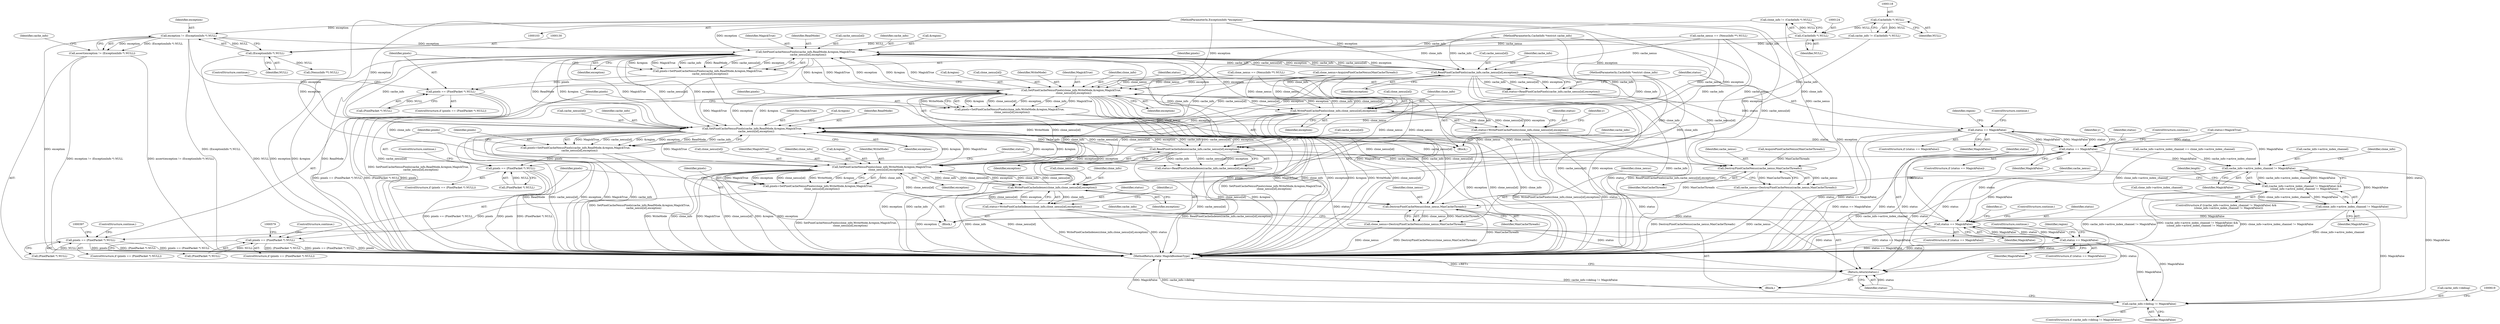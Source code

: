 digraph "0_ImageMagick_a54fe0e8600eaf3dc6fe717d3c0398001507f723@pointer" {
"1000127" [label="(Call,exception != (ExceptionInfo *) NULL)"];
"1000106" [label="(MethodParameterIn,ExceptionInfo *exception)"];
"1000129" [label="(Call,(ExceptionInfo *) NULL)"];
"1000123" [label="(Call,(CacheInfo *) NULL)"];
"1000117" [label="(Call,(CacheInfo *) NULL)"];
"1000126" [label="(Call,assert(exception != (ExceptionInfo *) NULL))"];
"1000340" [label="(Call,SetPixelCacheNexusPixels(cache_info,ReadMode,&region,MagickTrue,\n      cache_nexus[id],exception))"];
"1000338" [label="(Call,pixels=SetPixelCacheNexusPixels(cache_info,ReadMode,&region,MagickTrue,\n      cache_nexus[id],exception))"];
"1000351" [label="(Call,pixels == (PixelPacket *) NULL)"];
"1000359" [label="(Call,ReadPixelCachePixels(cache_info,cache_nexus[id],exception))"];
"1000357" [label="(Call,status=ReadPixelCachePixels(cache_info,cache_nexus[id],exception))"];
"1000366" [label="(Call,status == MagickFalse)"];
"1000303" [label="(Call,status == MagickFalse)"];
"1000436" [label="(Call,cache_info->active_index_channel != MagickFalse)"];
"1000435" [label="(Call,(cache_info->active_index_channel != MagickFalse) &&\n      (clone_info->active_index_channel != MagickFalse))"];
"1000441" [label="(Call,clone_info->active_index_channel != MagickFalse)"];
"1000485" [label="(Call,status == MagickFalse)"];
"1000548" [label="(Call,status == MagickFalse)"];
"1000611" [label="(Call,cache_info->debug != MagickFalse)"];
"1000645" [label="(Return,return(status);)"];
"1000379" [label="(Call,SetPixelCacheNexusPixels(clone_info,WriteMode,&region,MagickTrue,\n      clone_nexus[id],exception))"];
"1000377" [label="(Call,pixels=SetPixelCacheNexusPixels(clone_info,WriteMode,&region,MagickTrue,\n      clone_nexus[id],exception))"];
"1000390" [label="(Call,pixels == (PixelPacket *) NULL)"];
"1000428" [label="(Call,WritePixelCachePixels(clone_info,clone_nexus[id],exception))"];
"1000426" [label="(Call,status=WritePixelCachePixels(clone_info,clone_nexus[id],exception))"];
"1000522" [label="(Call,SetPixelCacheNexusPixels(cache_info,ReadMode,&region,MagickTrue,\n          cache_nexus[id],exception))"];
"1000520" [label="(Call,pixels=SetPixelCacheNexusPixels(cache_info,ReadMode,&region,MagickTrue,\n          cache_nexus[id],exception))"];
"1000533" [label="(Call,pixels == (PixelPacket *) NULL)"];
"1000541" [label="(Call,ReadPixelCacheIndexes(cache_info,cache_nexus[id],exception))"];
"1000539" [label="(Call,status=ReadPixelCacheIndexes(cache_info,cache_nexus[id],exception))"];
"1000561" [label="(Call,SetPixelCacheNexusPixels(clone_info,WriteMode,&region,MagickTrue,\n          clone_nexus[id],exception))"];
"1000559" [label="(Call,pixels=SetPixelCacheNexusPixels(clone_info,WriteMode,&region,MagickTrue,\n          clone_nexus[id],exception))"];
"1000572" [label="(Call,pixels == (PixelPacket *) NULL)"];
"1000594" [label="(Call,WritePixelCacheIndexes(clone_info,clone_nexus[id],exception))"];
"1000592" [label="(Call,status=WritePixelCacheIndexes(clone_info,clone_nexus[id],exception))"];
"1000607" [label="(Call,DestroyPixelCacheNexus(clone_nexus,MaxCacheThreads))"];
"1000605" [label="(Call,clone_nexus=DestroyPixelCacheNexus(clone_nexus,MaxCacheThreads))"];
"1000602" [label="(Call,DestroyPixelCacheNexus(cache_nexus,MaxCacheThreads))"];
"1000600" [label="(Call,cache_nexus=DestroyPixelCacheNexus(cache_nexus,MaxCacheThreads))"];
"1000491" [label="(Identifier,y)"];
"1000350" [label="(ControlStructure,if (pixels == (PixelPacket *) NULL))"];
"1000295" [label="(Block,)"];
"1000305" [label="(Identifier,MagickFalse)"];
"1000441" [label="(Call,clone_info->active_index_channel != MagickFalse)"];
"1000577" [label="(ControlStructure,continue;)"];
"1000119" [label="(Identifier,NULL)"];
"1000603" [label="(Identifier,cache_nexus)"];
"1000613" [label="(Identifier,cache_info)"];
"1000254" [label="(Call,clone_nexus == (NexusInfo **) NULL)"];
"1000542" [label="(Identifier,cache_info)"];
"1000368" [label="(Identifier,MagickFalse)"];
"1000427" [label="(Identifier,status)"];
"1000532" [label="(ControlStructure,if (pixels == (PixelPacket *) NULL))"];
"1000107" [label="(Block,)"];
"1000527" [label="(Identifier,MagickTrue)"];
"1000382" [label="(Call,&region)"];
"1000372" [label="(Identifier,region)"];
"1000571" [label="(ControlStructure,if (pixels == (PixelPacket *) NULL))"];
"1000612" [label="(Call,cache_info->debug)"];
"1000538" [label="(ControlStructure,continue;)"];
"1000567" [label="(Call,clone_nexus[id])"];
"1000361" [label="(Call,cache_nexus[id])"];
"1000279" [label="(Call,status=MagickTrue)"];
"1000392" [label="(Call,(PixelPacket *) NULL)"];
"1000357" [label="(Call,status=ReadPixelCachePixels(cache_info,cache_nexus[id],exception))"];
"1000531" [label="(Identifier,exception)"];
"1000127" [label="(Call,exception != (ExceptionInfo *) NULL)"];
"1000294" [label="(Identifier,y)"];
"1000343" [label="(Call,&region)"];
"1000351" [label="(Call,pixels == (PixelPacket *) NULL)"];
"1000604" [label="(Identifier,MaxCacheThreads)"];
"1000611" [label="(Call,cache_info->debug != MagickFalse)"];
"1000525" [label="(Call,&region)"];
"1000543" [label="(Call,cache_nexus[id])"];
"1000442" [label="(Call,clone_info->active_index_channel)"];
"1000570" [label="(Identifier,exception)"];
"1000548" [label="(Call,status == MagickFalse)"];
"1000181" [label="(Call,cache_info->active_index_channel == clone_info->active_index_channel)"];
"1000379" [label="(Call,SetPixelCacheNexusPixels(clone_info,WriteMode,&region,MagickTrue,\n      clone_nexus[id],exception))"];
"1000646" [label="(Identifier,status)"];
"1000534" [label="(Identifier,pixels)"];
"1000128" [label="(Identifier,exception)"];
"1000364" [label="(Identifier,exception)"];
"1000522" [label="(Call,SetPixelCacheNexusPixels(cache_info,ReadMode,&region,MagickTrue,\n          cache_nexus[id],exception))"];
"1000360" [label="(Identifier,cache_info)"];
"1000309" [label="(Identifier,y)"];
"1000345" [label="(Identifier,MagickTrue)"];
"1000488" [label="(ControlStructure,continue;)"];
"1000559" [label="(Call,pixels=SetPixelCacheNexusPixels(clone_info,WriteMode,&region,MagickTrue,\n          clone_nexus[id],exception))"];
"1000524" [label="(Identifier,ReadMode)"];
"1000521" [label="(Identifier,pixels)"];
"1000121" [label="(Call,clone_info != (CacheInfo *) NULL)"];
"1000131" [label="(Identifier,NULL)"];
"1000430" [label="(Call,clone_nexus[id])"];
"1000566" [label="(Identifier,MagickTrue)"];
"1000391" [label="(Identifier,pixels)"];
"1000352" [label="(Identifier,pixels)"];
"1000135" [label="(Identifier,cache_info)"];
"1000560" [label="(Identifier,pixels)"];
"1000340" [label="(Call,SetPixelCacheNexusPixels(cache_info,ReadMode,&region,MagickTrue,\n      cache_nexus[id],exception))"];
"1000390" [label="(Call,pixels == (PixelPacket *) NULL)"];
"1000385" [label="(Call,clone_nexus[id])"];
"1000572" [label="(Call,pixels == (PixelPacket *) NULL)"];
"1000609" [label="(Identifier,MaxCacheThreads)"];
"1000304" [label="(Identifier,status)"];
"1000533" [label="(Call,pixels == (PixelPacket *) NULL)"];
"1000647" [label="(MethodReturn,static MagickBooleanType)"];
"1000104" [label="(MethodParameterIn,CacheInfo *restrict clone_info)"];
"1000434" [label="(ControlStructure,if ((cache_info->active_index_channel != MagickFalse) &&\n      (clone_info->active_index_channel != MagickFalse)))"];
"1000539" [label="(Call,status=ReadPixelCacheIndexes(cache_info,cache_nexus[id],exception))"];
"1000126" [label="(Call,assert(exception != (ExceptionInfo *) NULL))"];
"1000550" [label="(Identifier,MagickFalse)"];
"1000546" [label="(Identifier,exception)"];
"1000106" [label="(MethodParameterIn,ExceptionInfo *exception)"];
"1000381" [label="(Identifier,WriteMode)"];
"1000547" [label="(ControlStructure,if (status == MagickFalse))"];
"1000389" [label="(ControlStructure,if (pixels == (PixelPacket *) NULL))"];
"1000365" [label="(ControlStructure,if (status == MagickFalse))"];
"1000540" [label="(Identifier,status)"];
"1000574" [label="(Call,(PixelPacket *) NULL)"];
"1000541" [label="(Call,ReadPixelCacheIndexes(cache_info,cache_nexus[id],exception))"];
"1000384" [label="(Identifier,MagickTrue)"];
"1000303" [label="(Call,status == MagickFalse)"];
"1000251" [label="(Call,(NexusInfo **) NULL)"];
"1000599" [label="(Identifier,exception)"];
"1000342" [label="(Identifier,ReadMode)"];
"1000610" [label="(ControlStructure,if (cache_info->debug != MagickFalse))"];
"1000426" [label="(Call,status=WritePixelCachePixels(clone_info,clone_nexus[id],exception))"];
"1000562" [label="(Identifier,clone_info)"];
"1000380" [label="(Identifier,clone_info)"];
"1000607" [label="(Call,DestroyPixelCacheNexus(clone_nexus,MaxCacheThreads))"];
"1000484" [label="(ControlStructure,if (status == MagickFalse))"];
"1000476" [label="(Identifier,y)"];
"1000377" [label="(Call,pixels=SetPixelCacheNexusPixels(clone_info,WriteMode,&region,MagickTrue,\n      clone_nexus[id],exception))"];
"1000346" [label="(Call,cache_nexus[id])"];
"1000551" [label="(ControlStructure,continue;)"];
"1000378" [label="(Identifier,pixels)"];
"1000615" [label="(Identifier,MagickFalse)"];
"1000554" [label="(Identifier,region)"];
"1000245" [label="(Call,AcquirePixelCacheNexus(MaxCacheThreads))"];
"1000564" [label="(Call,&region)"];
"1000602" [label="(Call,DestroyPixelCacheNexus(cache_nexus,MaxCacheThreads))"];
"1000125" [label="(Identifier,NULL)"];
"1000436" [label="(Call,cache_info->active_index_channel != MagickFalse)"];
"1000433" [label="(Identifier,exception)"];
"1000349" [label="(Identifier,exception)"];
"1000594" [label="(Call,WritePixelCacheIndexes(clone_info,clone_nexus[id],exception))"];
"1000645" [label="(Return,return(status);)"];
"1000339" [label="(Identifier,pixels)"];
"1000573" [label="(Identifier,pixels)"];
"1000600" [label="(Call,cache_nexus=DestroyPixelCacheNexus(cache_nexus,MaxCacheThreads))"];
"1000520" [label="(Call,pixels=SetPixelCacheNexusPixels(cache_info,ReadMode,&region,MagickTrue,\n          cache_nexus[id],exception))"];
"1000123" [label="(Call,(CacheInfo *) NULL)"];
"1000445" [label="(Identifier,MagickFalse)"];
"1000338" [label="(Call,pixels=SetPixelCacheNexusPixels(cache_info,ReadMode,&region,MagickTrue,\n      cache_nexus[id],exception))"];
"1000341" [label="(Identifier,cache_info)"];
"1000356" [label="(ControlStructure,continue;)"];
"1000395" [label="(ControlStructure,continue;)"];
"1000605" [label="(Call,clone_nexus=DestroyPixelCacheNexus(clone_nexus,MaxCacheThreads))"];
"1000528" [label="(Call,cache_nexus[id])"];
"1000117" [label="(Call,(CacheInfo *) NULL)"];
"1000601" [label="(Identifier,cache_nexus)"];
"1000249" [label="(Call,cache_nexus == (NexusInfo **) NULL)"];
"1000105" [label="(MethodParameterIn,CacheInfo *restrict cache_info)"];
"1000437" [label="(Call,cache_info->active_index_channel)"];
"1000353" [label="(Call,(PixelPacket *) NULL)"];
"1000367" [label="(Identifier,status)"];
"1000486" [label="(Identifier,status)"];
"1000549" [label="(Identifier,status)"];
"1000523" [label="(Identifier,cache_info)"];
"1000487" [label="(Identifier,MagickFalse)"];
"1000606" [label="(Identifier,clone_nexus)"];
"1000596" [label="(Call,clone_nexus[id])"];
"1000595" [label="(Identifier,clone_info)"];
"1000428" [label="(Call,WritePixelCachePixels(clone_info,clone_nexus[id],exception))"];
"1000440" [label="(Identifier,MagickFalse)"];
"1000243" [label="(Call,clone_nexus=AcquirePixelCacheNexus(MaxCacheThreads))"];
"1000477" [label="(Block,)"];
"1000608" [label="(Identifier,clone_nexus)"];
"1000485" [label="(Call,status == MagickFalse)"];
"1000448" [label="(Identifier,length)"];
"1000369" [label="(ControlStructure,continue;)"];
"1000535" [label="(Call,(PixelPacket *) NULL)"];
"1000592" [label="(Call,status=WritePixelCacheIndexes(clone_info,clone_nexus[id],exception))"];
"1000302" [label="(ControlStructure,if (status == MagickFalse))"];
"1000561" [label="(Call,SetPixelCacheNexusPixels(clone_info,WriteMode,&region,MagickTrue,\n          clone_nexus[id],exception))"];
"1000435" [label="(Call,(cache_info->active_index_channel != MagickFalse) &&\n      (clone_info->active_index_channel != MagickFalse))"];
"1000593" [label="(Identifier,status)"];
"1000388" [label="(Identifier,exception)"];
"1000429" [label="(Identifier,clone_info)"];
"1000563" [label="(Identifier,WriteMode)"];
"1000115" [label="(Call,cache_info != (CacheInfo *) NULL)"];
"1000129" [label="(Call,(ExceptionInfo *) NULL)"];
"1000306" [label="(ControlStructure,continue;)"];
"1000443" [label="(Identifier,clone_info)"];
"1000358" [label="(Identifier,status)"];
"1000359" [label="(Call,ReadPixelCachePixels(cache_info,cache_nexus[id],exception))"];
"1000366" [label="(Call,status == MagickFalse)"];
"1000127" -> "1000126"  [label="AST: "];
"1000127" -> "1000129"  [label="CFG: "];
"1000128" -> "1000127"  [label="AST: "];
"1000129" -> "1000127"  [label="AST: "];
"1000126" -> "1000127"  [label="CFG: "];
"1000127" -> "1000647"  [label="DDG: (ExceptionInfo *) NULL"];
"1000127" -> "1000647"  [label="DDG: exception"];
"1000127" -> "1000126"  [label="DDG: exception"];
"1000127" -> "1000126"  [label="DDG: (ExceptionInfo *) NULL"];
"1000106" -> "1000127"  [label="DDG: exception"];
"1000129" -> "1000127"  [label="DDG: NULL"];
"1000127" -> "1000340"  [label="DDG: exception"];
"1000127" -> "1000522"  [label="DDG: exception"];
"1000106" -> "1000103"  [label="AST: "];
"1000106" -> "1000647"  [label="DDG: exception"];
"1000106" -> "1000340"  [label="DDG: exception"];
"1000106" -> "1000359"  [label="DDG: exception"];
"1000106" -> "1000379"  [label="DDG: exception"];
"1000106" -> "1000428"  [label="DDG: exception"];
"1000106" -> "1000522"  [label="DDG: exception"];
"1000106" -> "1000541"  [label="DDG: exception"];
"1000106" -> "1000561"  [label="DDG: exception"];
"1000106" -> "1000594"  [label="DDG: exception"];
"1000129" -> "1000131"  [label="CFG: "];
"1000130" -> "1000129"  [label="AST: "];
"1000131" -> "1000129"  [label="AST: "];
"1000129" -> "1000647"  [label="DDG: NULL"];
"1000123" -> "1000129"  [label="DDG: NULL"];
"1000129" -> "1000251"  [label="DDG: NULL"];
"1000123" -> "1000121"  [label="AST: "];
"1000123" -> "1000125"  [label="CFG: "];
"1000124" -> "1000123"  [label="AST: "];
"1000125" -> "1000123"  [label="AST: "];
"1000121" -> "1000123"  [label="CFG: "];
"1000123" -> "1000121"  [label="DDG: NULL"];
"1000117" -> "1000123"  [label="DDG: NULL"];
"1000117" -> "1000115"  [label="AST: "];
"1000117" -> "1000119"  [label="CFG: "];
"1000118" -> "1000117"  [label="AST: "];
"1000119" -> "1000117"  [label="AST: "];
"1000115" -> "1000117"  [label="CFG: "];
"1000117" -> "1000115"  [label="DDG: NULL"];
"1000126" -> "1000107"  [label="AST: "];
"1000135" -> "1000126"  [label="CFG: "];
"1000126" -> "1000647"  [label="DDG: assert(exception != (ExceptionInfo *) NULL)"];
"1000126" -> "1000647"  [label="DDG: exception != (ExceptionInfo *) NULL"];
"1000340" -> "1000338"  [label="AST: "];
"1000340" -> "1000349"  [label="CFG: "];
"1000341" -> "1000340"  [label="AST: "];
"1000342" -> "1000340"  [label="AST: "];
"1000343" -> "1000340"  [label="AST: "];
"1000345" -> "1000340"  [label="AST: "];
"1000346" -> "1000340"  [label="AST: "];
"1000349" -> "1000340"  [label="AST: "];
"1000338" -> "1000340"  [label="CFG: "];
"1000340" -> "1000647"  [label="DDG: exception"];
"1000340" -> "1000647"  [label="DDG: &region"];
"1000340" -> "1000647"  [label="DDG: ReadMode"];
"1000340" -> "1000647"  [label="DDG: cache_nexus[id]"];
"1000340" -> "1000647"  [label="DDG: MagickTrue"];
"1000340" -> "1000647"  [label="DDG: cache_info"];
"1000340" -> "1000338"  [label="DDG: &region"];
"1000340" -> "1000338"  [label="DDG: MagickTrue"];
"1000340" -> "1000338"  [label="DDG: cache_info"];
"1000340" -> "1000338"  [label="DDG: ReadMode"];
"1000340" -> "1000338"  [label="DDG: cache_nexus[id]"];
"1000340" -> "1000338"  [label="DDG: exception"];
"1000359" -> "1000340"  [label="DDG: cache_info"];
"1000359" -> "1000340"  [label="DDG: cache_nexus[id]"];
"1000359" -> "1000340"  [label="DDG: exception"];
"1000115" -> "1000340"  [label="DDG: cache_info"];
"1000105" -> "1000340"  [label="DDG: cache_info"];
"1000379" -> "1000340"  [label="DDG: &region"];
"1000379" -> "1000340"  [label="DDG: MagickTrue"];
"1000379" -> "1000340"  [label="DDG: exception"];
"1000249" -> "1000340"  [label="DDG: cache_nexus"];
"1000428" -> "1000340"  [label="DDG: exception"];
"1000340" -> "1000359"  [label="DDG: cache_info"];
"1000340" -> "1000359"  [label="DDG: cache_nexus[id]"];
"1000340" -> "1000359"  [label="DDG: exception"];
"1000340" -> "1000379"  [label="DDG: &region"];
"1000340" -> "1000379"  [label="DDG: MagickTrue"];
"1000340" -> "1000522"  [label="DDG: cache_info"];
"1000340" -> "1000522"  [label="DDG: ReadMode"];
"1000340" -> "1000522"  [label="DDG: &region"];
"1000340" -> "1000522"  [label="DDG: MagickTrue"];
"1000340" -> "1000522"  [label="DDG: cache_nexus[id]"];
"1000340" -> "1000522"  [label="DDG: exception"];
"1000340" -> "1000602"  [label="DDG: cache_nexus[id]"];
"1000338" -> "1000295"  [label="AST: "];
"1000339" -> "1000338"  [label="AST: "];
"1000352" -> "1000338"  [label="CFG: "];
"1000338" -> "1000647"  [label="DDG: SetPixelCacheNexusPixels(cache_info,ReadMode,&region,MagickTrue,\n      cache_nexus[id],exception)"];
"1000338" -> "1000351"  [label="DDG: pixels"];
"1000351" -> "1000350"  [label="AST: "];
"1000351" -> "1000353"  [label="CFG: "];
"1000352" -> "1000351"  [label="AST: "];
"1000353" -> "1000351"  [label="AST: "];
"1000356" -> "1000351"  [label="CFG: "];
"1000358" -> "1000351"  [label="CFG: "];
"1000351" -> "1000647"  [label="DDG: pixels == (PixelPacket *) NULL"];
"1000351" -> "1000647"  [label="DDG: (PixelPacket *) NULL"];
"1000351" -> "1000647"  [label="DDG: pixels"];
"1000353" -> "1000351"  [label="DDG: NULL"];
"1000359" -> "1000357"  [label="AST: "];
"1000359" -> "1000364"  [label="CFG: "];
"1000360" -> "1000359"  [label="AST: "];
"1000361" -> "1000359"  [label="AST: "];
"1000364" -> "1000359"  [label="AST: "];
"1000357" -> "1000359"  [label="CFG: "];
"1000359" -> "1000647"  [label="DDG: cache_nexus[id]"];
"1000359" -> "1000647"  [label="DDG: exception"];
"1000359" -> "1000647"  [label="DDG: cache_info"];
"1000359" -> "1000357"  [label="DDG: cache_info"];
"1000359" -> "1000357"  [label="DDG: cache_nexus[id]"];
"1000359" -> "1000357"  [label="DDG: exception"];
"1000105" -> "1000359"  [label="DDG: cache_info"];
"1000249" -> "1000359"  [label="DDG: cache_nexus"];
"1000359" -> "1000379"  [label="DDG: exception"];
"1000359" -> "1000522"  [label="DDG: cache_info"];
"1000359" -> "1000522"  [label="DDG: cache_nexus[id]"];
"1000359" -> "1000522"  [label="DDG: exception"];
"1000359" -> "1000602"  [label="DDG: cache_nexus[id]"];
"1000357" -> "1000295"  [label="AST: "];
"1000358" -> "1000357"  [label="AST: "];
"1000367" -> "1000357"  [label="CFG: "];
"1000357" -> "1000647"  [label="DDG: ReadPixelCachePixels(cache_info,cache_nexus[id],exception)"];
"1000357" -> "1000366"  [label="DDG: status"];
"1000366" -> "1000365"  [label="AST: "];
"1000366" -> "1000368"  [label="CFG: "];
"1000367" -> "1000366"  [label="AST: "];
"1000368" -> "1000366"  [label="AST: "];
"1000369" -> "1000366"  [label="CFG: "];
"1000372" -> "1000366"  [label="CFG: "];
"1000366" -> "1000647"  [label="DDG: status"];
"1000366" -> "1000647"  [label="DDG: status == MagickFalse"];
"1000366" -> "1000303"  [label="DDG: status"];
"1000366" -> "1000303"  [label="DDG: MagickFalse"];
"1000303" -> "1000366"  [label="DDG: MagickFalse"];
"1000366" -> "1000436"  [label="DDG: MagickFalse"];
"1000366" -> "1000485"  [label="DDG: status"];
"1000366" -> "1000645"  [label="DDG: status"];
"1000303" -> "1000302"  [label="AST: "];
"1000303" -> "1000305"  [label="CFG: "];
"1000304" -> "1000303"  [label="AST: "];
"1000305" -> "1000303"  [label="AST: "];
"1000306" -> "1000303"  [label="CFG: "];
"1000309" -> "1000303"  [label="CFG: "];
"1000303" -> "1000647"  [label="DDG: status"];
"1000303" -> "1000647"  [label="DDG: status == MagickFalse"];
"1000426" -> "1000303"  [label="DDG: status"];
"1000279" -> "1000303"  [label="DDG: status"];
"1000303" -> "1000436"  [label="DDG: MagickFalse"];
"1000303" -> "1000485"  [label="DDG: status"];
"1000303" -> "1000645"  [label="DDG: status"];
"1000436" -> "1000435"  [label="AST: "];
"1000436" -> "1000440"  [label="CFG: "];
"1000437" -> "1000436"  [label="AST: "];
"1000440" -> "1000436"  [label="AST: "];
"1000443" -> "1000436"  [label="CFG: "];
"1000435" -> "1000436"  [label="CFG: "];
"1000436" -> "1000647"  [label="DDG: cache_info->active_index_channel"];
"1000436" -> "1000435"  [label="DDG: cache_info->active_index_channel"];
"1000436" -> "1000435"  [label="DDG: MagickFalse"];
"1000181" -> "1000436"  [label="DDG: cache_info->active_index_channel"];
"1000436" -> "1000441"  [label="DDG: MagickFalse"];
"1000436" -> "1000485"  [label="DDG: MagickFalse"];
"1000436" -> "1000611"  [label="DDG: MagickFalse"];
"1000435" -> "1000434"  [label="AST: "];
"1000435" -> "1000441"  [label="CFG: "];
"1000441" -> "1000435"  [label="AST: "];
"1000448" -> "1000435"  [label="CFG: "];
"1000601" -> "1000435"  [label="CFG: "];
"1000435" -> "1000647"  [label="DDG: cache_info->active_index_channel != MagickFalse"];
"1000435" -> "1000647"  [label="DDG: (cache_info->active_index_channel != MagickFalse) &&\n      (clone_info->active_index_channel != MagickFalse)"];
"1000435" -> "1000647"  [label="DDG: clone_info->active_index_channel != MagickFalse"];
"1000441" -> "1000435"  [label="DDG: clone_info->active_index_channel"];
"1000441" -> "1000435"  [label="DDG: MagickFalse"];
"1000441" -> "1000445"  [label="CFG: "];
"1000442" -> "1000441"  [label="AST: "];
"1000445" -> "1000441"  [label="AST: "];
"1000441" -> "1000647"  [label="DDG: clone_info->active_index_channel"];
"1000181" -> "1000441"  [label="DDG: clone_info->active_index_channel"];
"1000441" -> "1000485"  [label="DDG: MagickFalse"];
"1000441" -> "1000611"  [label="DDG: MagickFalse"];
"1000485" -> "1000484"  [label="AST: "];
"1000485" -> "1000487"  [label="CFG: "];
"1000486" -> "1000485"  [label="AST: "];
"1000487" -> "1000485"  [label="AST: "];
"1000488" -> "1000485"  [label="CFG: "];
"1000491" -> "1000485"  [label="CFG: "];
"1000485" -> "1000647"  [label="DDG: status"];
"1000485" -> "1000647"  [label="DDG: status == MagickFalse"];
"1000426" -> "1000485"  [label="DDG: status"];
"1000548" -> "1000485"  [label="DDG: status"];
"1000548" -> "1000485"  [label="DDG: MagickFalse"];
"1000592" -> "1000485"  [label="DDG: status"];
"1000279" -> "1000485"  [label="DDG: status"];
"1000485" -> "1000548"  [label="DDG: MagickFalse"];
"1000485" -> "1000611"  [label="DDG: MagickFalse"];
"1000485" -> "1000645"  [label="DDG: status"];
"1000548" -> "1000547"  [label="AST: "];
"1000548" -> "1000550"  [label="CFG: "];
"1000549" -> "1000548"  [label="AST: "];
"1000550" -> "1000548"  [label="AST: "];
"1000551" -> "1000548"  [label="CFG: "];
"1000554" -> "1000548"  [label="CFG: "];
"1000548" -> "1000647"  [label="DDG: status == MagickFalse"];
"1000548" -> "1000647"  [label="DDG: status"];
"1000539" -> "1000548"  [label="DDG: status"];
"1000548" -> "1000611"  [label="DDG: MagickFalse"];
"1000548" -> "1000645"  [label="DDG: status"];
"1000611" -> "1000610"  [label="AST: "];
"1000611" -> "1000615"  [label="CFG: "];
"1000612" -> "1000611"  [label="AST: "];
"1000615" -> "1000611"  [label="AST: "];
"1000619" -> "1000611"  [label="CFG: "];
"1000646" -> "1000611"  [label="CFG: "];
"1000611" -> "1000647"  [label="DDG: cache_info->debug != MagickFalse"];
"1000611" -> "1000647"  [label="DDG: MagickFalse"];
"1000611" -> "1000647"  [label="DDG: cache_info->debug"];
"1000645" -> "1000107"  [label="AST: "];
"1000645" -> "1000646"  [label="CFG: "];
"1000646" -> "1000645"  [label="AST: "];
"1000647" -> "1000645"  [label="CFG: "];
"1000645" -> "1000647"  [label="DDG: <RET>"];
"1000646" -> "1000645"  [label="DDG: status"];
"1000426" -> "1000645"  [label="DDG: status"];
"1000592" -> "1000645"  [label="DDG: status"];
"1000279" -> "1000645"  [label="DDG: status"];
"1000379" -> "1000377"  [label="AST: "];
"1000379" -> "1000388"  [label="CFG: "];
"1000380" -> "1000379"  [label="AST: "];
"1000381" -> "1000379"  [label="AST: "];
"1000382" -> "1000379"  [label="AST: "];
"1000384" -> "1000379"  [label="AST: "];
"1000385" -> "1000379"  [label="AST: "];
"1000388" -> "1000379"  [label="AST: "];
"1000377" -> "1000379"  [label="CFG: "];
"1000379" -> "1000647"  [label="DDG: MagickTrue"];
"1000379" -> "1000647"  [label="DDG: clone_info"];
"1000379" -> "1000647"  [label="DDG: exception"];
"1000379" -> "1000647"  [label="DDG: &region"];
"1000379" -> "1000647"  [label="DDG: WriteMode"];
"1000379" -> "1000647"  [label="DDG: clone_nexus[id]"];
"1000379" -> "1000377"  [label="DDG: &region"];
"1000379" -> "1000377"  [label="DDG: clone_nexus[id]"];
"1000379" -> "1000377"  [label="DDG: exception"];
"1000379" -> "1000377"  [label="DDG: clone_info"];
"1000379" -> "1000377"  [label="DDG: MagickTrue"];
"1000379" -> "1000377"  [label="DDG: WriteMode"];
"1000121" -> "1000379"  [label="DDG: clone_info"];
"1000428" -> "1000379"  [label="DDG: clone_info"];
"1000428" -> "1000379"  [label="DDG: clone_nexus[id]"];
"1000104" -> "1000379"  [label="DDG: clone_info"];
"1000254" -> "1000379"  [label="DDG: clone_nexus"];
"1000243" -> "1000379"  [label="DDG: clone_nexus"];
"1000379" -> "1000428"  [label="DDG: clone_info"];
"1000379" -> "1000428"  [label="DDG: clone_nexus[id]"];
"1000379" -> "1000428"  [label="DDG: exception"];
"1000379" -> "1000522"  [label="DDG: &region"];
"1000379" -> "1000522"  [label="DDG: MagickTrue"];
"1000379" -> "1000522"  [label="DDG: exception"];
"1000379" -> "1000561"  [label="DDG: clone_info"];
"1000379" -> "1000561"  [label="DDG: WriteMode"];
"1000379" -> "1000561"  [label="DDG: clone_nexus[id]"];
"1000379" -> "1000607"  [label="DDG: clone_nexus[id]"];
"1000377" -> "1000295"  [label="AST: "];
"1000378" -> "1000377"  [label="AST: "];
"1000391" -> "1000377"  [label="CFG: "];
"1000377" -> "1000647"  [label="DDG: SetPixelCacheNexusPixels(clone_info,WriteMode,&region,MagickTrue,\n      clone_nexus[id],exception)"];
"1000377" -> "1000390"  [label="DDG: pixels"];
"1000390" -> "1000389"  [label="AST: "];
"1000390" -> "1000392"  [label="CFG: "];
"1000391" -> "1000390"  [label="AST: "];
"1000392" -> "1000390"  [label="AST: "];
"1000395" -> "1000390"  [label="CFG: "];
"1000397" -> "1000390"  [label="CFG: "];
"1000390" -> "1000647"  [label="DDG: (PixelPacket *) NULL"];
"1000390" -> "1000647"  [label="DDG: pixels == (PixelPacket *) NULL"];
"1000390" -> "1000647"  [label="DDG: pixels"];
"1000392" -> "1000390"  [label="DDG: NULL"];
"1000428" -> "1000426"  [label="AST: "];
"1000428" -> "1000433"  [label="CFG: "];
"1000429" -> "1000428"  [label="AST: "];
"1000430" -> "1000428"  [label="AST: "];
"1000433" -> "1000428"  [label="AST: "];
"1000426" -> "1000428"  [label="CFG: "];
"1000428" -> "1000647"  [label="DDG: exception"];
"1000428" -> "1000647"  [label="DDG: clone_nexus[id]"];
"1000428" -> "1000647"  [label="DDG: clone_info"];
"1000428" -> "1000426"  [label="DDG: clone_info"];
"1000428" -> "1000426"  [label="DDG: clone_nexus[id]"];
"1000428" -> "1000426"  [label="DDG: exception"];
"1000104" -> "1000428"  [label="DDG: clone_info"];
"1000254" -> "1000428"  [label="DDG: clone_nexus"];
"1000243" -> "1000428"  [label="DDG: clone_nexus"];
"1000428" -> "1000522"  [label="DDG: exception"];
"1000428" -> "1000561"  [label="DDG: clone_info"];
"1000428" -> "1000561"  [label="DDG: clone_nexus[id]"];
"1000428" -> "1000607"  [label="DDG: clone_nexus[id]"];
"1000426" -> "1000295"  [label="AST: "];
"1000427" -> "1000426"  [label="AST: "];
"1000294" -> "1000426"  [label="CFG: "];
"1000426" -> "1000647"  [label="DDG: WritePixelCachePixels(clone_info,clone_nexus[id],exception)"];
"1000426" -> "1000647"  [label="DDG: status"];
"1000522" -> "1000520"  [label="AST: "];
"1000522" -> "1000531"  [label="CFG: "];
"1000523" -> "1000522"  [label="AST: "];
"1000524" -> "1000522"  [label="AST: "];
"1000525" -> "1000522"  [label="AST: "];
"1000527" -> "1000522"  [label="AST: "];
"1000528" -> "1000522"  [label="AST: "];
"1000531" -> "1000522"  [label="AST: "];
"1000520" -> "1000522"  [label="CFG: "];
"1000522" -> "1000647"  [label="DDG: &region"];
"1000522" -> "1000647"  [label="DDG: ReadMode"];
"1000522" -> "1000647"  [label="DDG: cache_nexus[id]"];
"1000522" -> "1000647"  [label="DDG: exception"];
"1000522" -> "1000647"  [label="DDG: MagickTrue"];
"1000522" -> "1000647"  [label="DDG: cache_info"];
"1000522" -> "1000520"  [label="DDG: MagickTrue"];
"1000522" -> "1000520"  [label="DDG: cache_nexus[id]"];
"1000522" -> "1000520"  [label="DDG: &region"];
"1000522" -> "1000520"  [label="DDG: exception"];
"1000522" -> "1000520"  [label="DDG: ReadMode"];
"1000522" -> "1000520"  [label="DDG: cache_info"];
"1000541" -> "1000522"  [label="DDG: cache_info"];
"1000541" -> "1000522"  [label="DDG: cache_nexus[id]"];
"1000541" -> "1000522"  [label="DDG: exception"];
"1000115" -> "1000522"  [label="DDG: cache_info"];
"1000105" -> "1000522"  [label="DDG: cache_info"];
"1000561" -> "1000522"  [label="DDG: &region"];
"1000561" -> "1000522"  [label="DDG: MagickTrue"];
"1000561" -> "1000522"  [label="DDG: exception"];
"1000249" -> "1000522"  [label="DDG: cache_nexus"];
"1000594" -> "1000522"  [label="DDG: exception"];
"1000522" -> "1000541"  [label="DDG: cache_info"];
"1000522" -> "1000541"  [label="DDG: cache_nexus[id]"];
"1000522" -> "1000541"  [label="DDG: exception"];
"1000522" -> "1000561"  [label="DDG: &region"];
"1000522" -> "1000561"  [label="DDG: MagickTrue"];
"1000522" -> "1000602"  [label="DDG: cache_nexus[id]"];
"1000520" -> "1000477"  [label="AST: "];
"1000521" -> "1000520"  [label="AST: "];
"1000534" -> "1000520"  [label="CFG: "];
"1000520" -> "1000647"  [label="DDG: SetPixelCacheNexusPixels(cache_info,ReadMode,&region,MagickTrue,\n          cache_nexus[id],exception)"];
"1000520" -> "1000533"  [label="DDG: pixels"];
"1000533" -> "1000532"  [label="AST: "];
"1000533" -> "1000535"  [label="CFG: "];
"1000534" -> "1000533"  [label="AST: "];
"1000535" -> "1000533"  [label="AST: "];
"1000538" -> "1000533"  [label="CFG: "];
"1000540" -> "1000533"  [label="CFG: "];
"1000533" -> "1000647"  [label="DDG: pixels == (PixelPacket *) NULL"];
"1000533" -> "1000647"  [label="DDG: pixels"];
"1000533" -> "1000647"  [label="DDG: (PixelPacket *) NULL"];
"1000535" -> "1000533"  [label="DDG: NULL"];
"1000541" -> "1000539"  [label="AST: "];
"1000541" -> "1000546"  [label="CFG: "];
"1000542" -> "1000541"  [label="AST: "];
"1000543" -> "1000541"  [label="AST: "];
"1000546" -> "1000541"  [label="AST: "];
"1000539" -> "1000541"  [label="CFG: "];
"1000541" -> "1000647"  [label="DDG: exception"];
"1000541" -> "1000647"  [label="DDG: cache_info"];
"1000541" -> "1000647"  [label="DDG: cache_nexus[id]"];
"1000541" -> "1000539"  [label="DDG: cache_info"];
"1000541" -> "1000539"  [label="DDG: cache_nexus[id]"];
"1000541" -> "1000539"  [label="DDG: exception"];
"1000105" -> "1000541"  [label="DDG: cache_info"];
"1000249" -> "1000541"  [label="DDG: cache_nexus"];
"1000541" -> "1000561"  [label="DDG: exception"];
"1000541" -> "1000602"  [label="DDG: cache_nexus[id]"];
"1000539" -> "1000477"  [label="AST: "];
"1000540" -> "1000539"  [label="AST: "];
"1000549" -> "1000539"  [label="CFG: "];
"1000539" -> "1000647"  [label="DDG: ReadPixelCacheIndexes(cache_info,cache_nexus[id],exception)"];
"1000561" -> "1000559"  [label="AST: "];
"1000561" -> "1000570"  [label="CFG: "];
"1000562" -> "1000561"  [label="AST: "];
"1000563" -> "1000561"  [label="AST: "];
"1000564" -> "1000561"  [label="AST: "];
"1000566" -> "1000561"  [label="AST: "];
"1000567" -> "1000561"  [label="AST: "];
"1000570" -> "1000561"  [label="AST: "];
"1000559" -> "1000561"  [label="CFG: "];
"1000561" -> "1000647"  [label="DDG: WriteMode"];
"1000561" -> "1000647"  [label="DDG: clone_info"];
"1000561" -> "1000647"  [label="DDG: MagickTrue"];
"1000561" -> "1000647"  [label="DDG: clone_nexus[id]"];
"1000561" -> "1000647"  [label="DDG: &region"];
"1000561" -> "1000647"  [label="DDG: exception"];
"1000561" -> "1000559"  [label="DDG: clone_info"];
"1000561" -> "1000559"  [label="DDG: MagickTrue"];
"1000561" -> "1000559"  [label="DDG: exception"];
"1000561" -> "1000559"  [label="DDG: clone_nexus[id]"];
"1000561" -> "1000559"  [label="DDG: WriteMode"];
"1000561" -> "1000559"  [label="DDG: &region"];
"1000121" -> "1000561"  [label="DDG: clone_info"];
"1000594" -> "1000561"  [label="DDG: clone_info"];
"1000594" -> "1000561"  [label="DDG: clone_nexus[id]"];
"1000104" -> "1000561"  [label="DDG: clone_info"];
"1000254" -> "1000561"  [label="DDG: clone_nexus"];
"1000243" -> "1000561"  [label="DDG: clone_nexus"];
"1000561" -> "1000594"  [label="DDG: clone_info"];
"1000561" -> "1000594"  [label="DDG: clone_nexus[id]"];
"1000561" -> "1000594"  [label="DDG: exception"];
"1000561" -> "1000607"  [label="DDG: clone_nexus[id]"];
"1000559" -> "1000477"  [label="AST: "];
"1000560" -> "1000559"  [label="AST: "];
"1000573" -> "1000559"  [label="CFG: "];
"1000559" -> "1000647"  [label="DDG: SetPixelCacheNexusPixels(clone_info,WriteMode,&region,MagickTrue,\n          clone_nexus[id],exception)"];
"1000559" -> "1000572"  [label="DDG: pixels"];
"1000572" -> "1000571"  [label="AST: "];
"1000572" -> "1000574"  [label="CFG: "];
"1000573" -> "1000572"  [label="AST: "];
"1000574" -> "1000572"  [label="AST: "];
"1000577" -> "1000572"  [label="CFG: "];
"1000579" -> "1000572"  [label="CFG: "];
"1000572" -> "1000647"  [label="DDG: (PixelPacket *) NULL"];
"1000572" -> "1000647"  [label="DDG: pixels == (PixelPacket *) NULL"];
"1000572" -> "1000647"  [label="DDG: pixels"];
"1000574" -> "1000572"  [label="DDG: NULL"];
"1000594" -> "1000592"  [label="AST: "];
"1000594" -> "1000599"  [label="CFG: "];
"1000595" -> "1000594"  [label="AST: "];
"1000596" -> "1000594"  [label="AST: "];
"1000599" -> "1000594"  [label="AST: "];
"1000592" -> "1000594"  [label="CFG: "];
"1000594" -> "1000647"  [label="DDG: exception"];
"1000594" -> "1000647"  [label="DDG: clone_info"];
"1000594" -> "1000647"  [label="DDG: clone_nexus[id]"];
"1000594" -> "1000592"  [label="DDG: clone_info"];
"1000594" -> "1000592"  [label="DDG: clone_nexus[id]"];
"1000594" -> "1000592"  [label="DDG: exception"];
"1000104" -> "1000594"  [label="DDG: clone_info"];
"1000254" -> "1000594"  [label="DDG: clone_nexus"];
"1000243" -> "1000594"  [label="DDG: clone_nexus"];
"1000594" -> "1000607"  [label="DDG: clone_nexus[id]"];
"1000592" -> "1000477"  [label="AST: "];
"1000593" -> "1000592"  [label="AST: "];
"1000476" -> "1000592"  [label="CFG: "];
"1000592" -> "1000647"  [label="DDG: WritePixelCacheIndexes(clone_info,clone_nexus[id],exception)"];
"1000592" -> "1000647"  [label="DDG: status"];
"1000607" -> "1000605"  [label="AST: "];
"1000607" -> "1000609"  [label="CFG: "];
"1000608" -> "1000607"  [label="AST: "];
"1000609" -> "1000607"  [label="AST: "];
"1000605" -> "1000607"  [label="CFG: "];
"1000607" -> "1000647"  [label="DDG: MaxCacheThreads"];
"1000607" -> "1000605"  [label="DDG: clone_nexus"];
"1000607" -> "1000605"  [label="DDG: MaxCacheThreads"];
"1000254" -> "1000607"  [label="DDG: clone_nexus"];
"1000243" -> "1000607"  [label="DDG: clone_nexus"];
"1000602" -> "1000607"  [label="DDG: MaxCacheThreads"];
"1000605" -> "1000107"  [label="AST: "];
"1000606" -> "1000605"  [label="AST: "];
"1000613" -> "1000605"  [label="CFG: "];
"1000605" -> "1000647"  [label="DDG: DestroyPixelCacheNexus(clone_nexus,MaxCacheThreads)"];
"1000605" -> "1000647"  [label="DDG: clone_nexus"];
"1000602" -> "1000600"  [label="AST: "];
"1000602" -> "1000604"  [label="CFG: "];
"1000603" -> "1000602"  [label="AST: "];
"1000604" -> "1000602"  [label="AST: "];
"1000600" -> "1000602"  [label="CFG: "];
"1000602" -> "1000600"  [label="DDG: cache_nexus"];
"1000602" -> "1000600"  [label="DDG: MaxCacheThreads"];
"1000249" -> "1000602"  [label="DDG: cache_nexus"];
"1000245" -> "1000602"  [label="DDG: MaxCacheThreads"];
"1000600" -> "1000107"  [label="AST: "];
"1000601" -> "1000600"  [label="AST: "];
"1000606" -> "1000600"  [label="CFG: "];
"1000600" -> "1000647"  [label="DDG: DestroyPixelCacheNexus(cache_nexus,MaxCacheThreads)"];
"1000600" -> "1000647"  [label="DDG: cache_nexus"];
}
